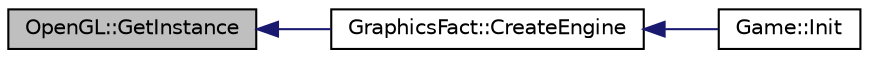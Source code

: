 digraph "OpenGL::GetInstance"
{
  edge [fontname="Helvetica",fontsize="10",labelfontname="Helvetica",labelfontsize="10"];
  node [fontname="Helvetica",fontsize="10",shape=record];
  rankdir="LR";
  Node1 [label="OpenGL::GetInstance",height=0.2,width=0.4,color="black", fillcolor="grey75", style="filled" fontcolor="black"];
  Node1 -> Node2 [dir="back",color="midnightblue",fontsize="10",style="solid",fontname="Helvetica"];
  Node2 [label="GraphicsFact::CreateEngine",height=0.2,width=0.4,color="black", fillcolor="white", style="filled",URL="$class_graphics_fact.html#ae8ac9f814856692b0c425a8451fc0a3b",tooltip="Creates an engine. "];
  Node2 -> Node3 [dir="back",color="midnightblue",fontsize="10",style="solid",fontname="Helvetica"];
  Node3 [label="Game::Init",height=0.2,width=0.4,color="black", fillcolor="white", style="filled",URL="$class_game.html#a555a9e4719fd49971765a2ab8b090b5c",tooltip="Initialises this object. "];
}
